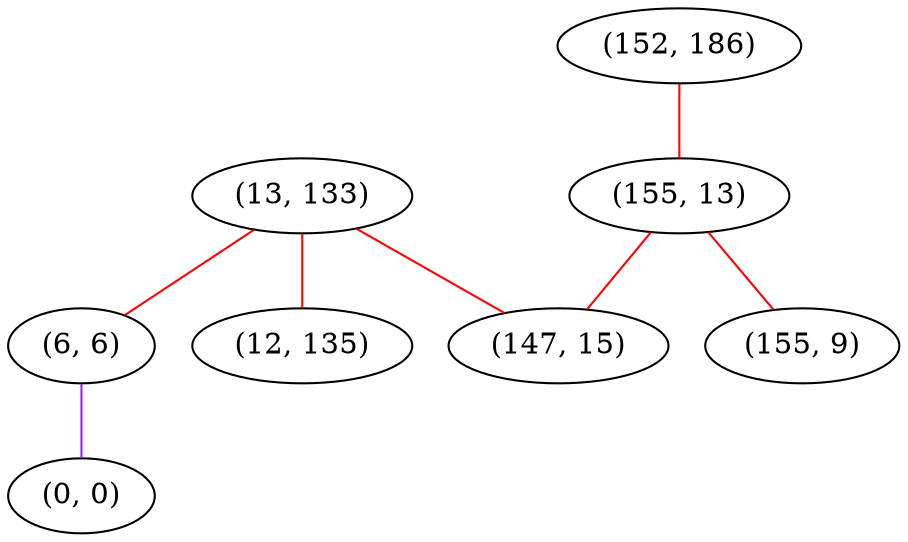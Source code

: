 graph "" {
"(13, 133)";
"(6, 6)";
"(12, 135)";
"(152, 186)";
"(155, 13)";
"(147, 15)";
"(0, 0)";
"(155, 9)";
"(13, 133)" -- "(147, 15)"  [color=red, key=0, weight=1];
"(13, 133)" -- "(12, 135)"  [color=red, key=0, weight=1];
"(13, 133)" -- "(6, 6)"  [color=red, key=0, weight=1];
"(6, 6)" -- "(0, 0)"  [color=purple, key=0, weight=4];
"(152, 186)" -- "(155, 13)"  [color=red, key=0, weight=1];
"(155, 13)" -- "(147, 15)"  [color=red, key=0, weight=1];
"(155, 13)" -- "(155, 9)"  [color=red, key=0, weight=1];
}
